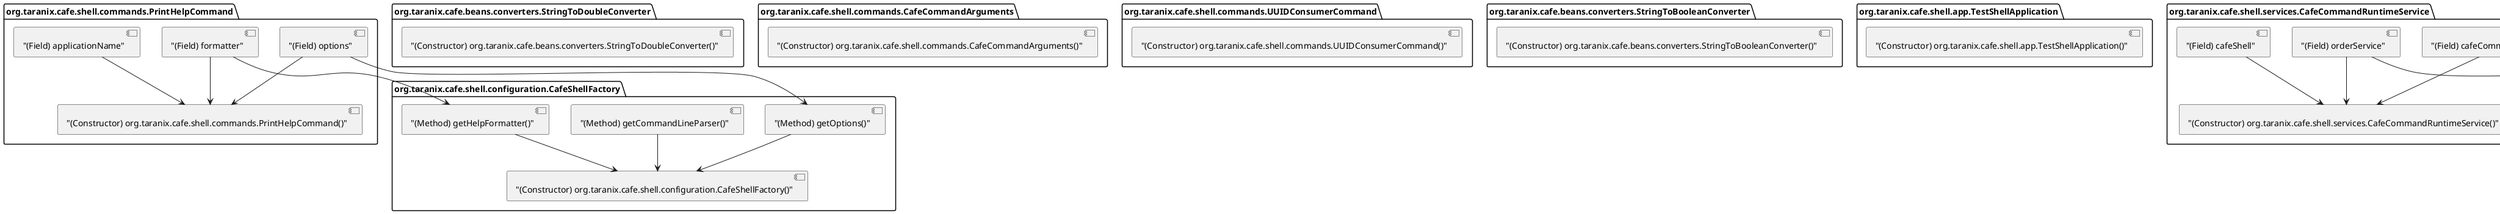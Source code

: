 @startuml
package org.taranix.cafe.shell.commands.PrintHelpCommand {
["(Constructor) org.taranix.cafe.shell.commands.PrintHelpCommand()"] as org.taranix.cafe.shell.commands.PrintHelpCommand.org.taranix.cafe.shell.commands.PrintHelpCommand.Constructor
["(Field) formatter"] as org.taranix.cafe.shell.commands.PrintHelpCommand.formatter.Field
["(Field) applicationName"] as org.taranix.cafe.shell.commands.PrintHelpCommand.applicationName.Field
["(Field) options"] as org.taranix.cafe.shell.commands.PrintHelpCommand.options.Field
}

package org.taranix.cafe.beans.converters.StringToDoubleConverter {
["(Constructor) org.taranix.cafe.beans.converters.StringToDoubleConverter()"] as org.taranix.cafe.beans.converters.StringToDoubleConverter.org.taranix.cafe.beans.converters.StringToDoubleConverter.Constructor
}

package org.taranix.cafe.shell.commands.CafeCommandArguments {
["(Constructor) org.taranix.cafe.shell.commands.CafeCommandArguments()"] as org.taranix.cafe.shell.commands.CafeCommandArguments.org.taranix.cafe.shell.commands.CafeCommandArguments.Constructor
}

package org.taranix.cafe.shell.commands.UUIDConsumerCommand {
["(Constructor) org.taranix.cafe.shell.commands.UUIDConsumerCommand()"] as org.taranix.cafe.shell.commands.UUIDConsumerCommand.org.taranix.cafe.shell.commands.UUIDConsumerCommand.Constructor
}

package org.taranix.cafe.beans.converters.StringToBooleanConverter {
["(Constructor) org.taranix.cafe.beans.converters.StringToBooleanConverter()"] as org.taranix.cafe.beans.converters.StringToBooleanConverter.org.taranix.cafe.beans.converters.StringToBooleanConverter.Constructor
}

package org.taranix.cafe.shell.configuration.CafeShellFactory {
["(Constructor) org.taranix.cafe.shell.configuration.CafeShellFactory()"] as org.taranix.cafe.shell.configuration.CafeShellFactory.org.taranix.cafe.shell.configuration.CafeShellFactory.Constructor
["(Method) getOptions()"] as org.taranix.cafe.shell.configuration.CafeShellFactory.getOptions.Method
["(Method) getHelpFormatter()"] as org.taranix.cafe.shell.configuration.CafeShellFactory.getHelpFormatter.Method
["(Method) getCommandLineParser()"] as org.taranix.cafe.shell.configuration.CafeShellFactory.getCommandLineParser.Method
}

package org.taranix.cafe.shell.app.TestShellApplication {
["(Constructor) org.taranix.cafe.shell.app.TestShellApplication()"] as org.taranix.cafe.shell.app.TestShellApplication.org.taranix.cafe.shell.app.TestShellApplication.Constructor
}

package org.taranix.cafe.shell.services.CafeCommandRuntimeService {
["(Constructor) org.taranix.cafe.shell.services.CafeCommandRuntimeService()"] as org.taranix.cafe.shell.services.CafeCommandRuntimeService.org.taranix.cafe.shell.services.CafeCommandRuntimeService.Constructor
["(Field) cafeShell"] as org.taranix.cafe.shell.services.CafeCommandRuntimeService.cafeShell.Field
["(Field) cafeCommandBindingService"] as org.taranix.cafe.shell.services.CafeCommandRuntimeService.cafeCommandBindingService.Field
["(Field) orderService"] as org.taranix.cafe.shell.services.CafeCommandRuntimeService.orderService.Field
}

package org.taranix.cafe.shell.commands.RandomUUIDCommand {
["(Constructor) org.taranix.cafe.shell.commands.RandomUUIDCommand()"] as org.taranix.cafe.shell.commands.RandomUUIDCommand.org.taranix.cafe.shell.commands.RandomUUIDCommand.Constructor
}

package org.taranix.cafe.shell.services.CafeCommandBindingService {
["(Constructor) org.taranix.cafe.shell.services.CafeCommandBindingService()"] as org.taranix.cafe.shell.services.CafeCommandBindingService.org.taranix.cafe.shell.services.CafeCommandBindingService.Constructor
["(Field) cafeShell"] as org.taranix.cafe.shell.services.CafeCommandBindingService.cafeShell.Field
}

package org.taranix.cafe.shell.services.CafeCommandRuntimeOrderService {
["(Constructor) org.taranix.cafe.shell.services.CafeCommandRuntimeOrderService()"] as org.taranix.cafe.shell.services.CafeCommandRuntimeOrderService.org.taranix.cafe.shell.services.CafeCommandRuntimeOrderService.Constructor
}

package org.taranix.cafe.beans.converters.StringToIntegerConverter {
["(Constructor) org.taranix.cafe.beans.converters.StringToIntegerConverter()"] as org.taranix.cafe.beans.converters.StringToIntegerConverter.org.taranix.cafe.beans.converters.StringToIntegerConverter.Constructor
}

package org.taranix.cafe.beans.converters.StringToLongConverter {
["(Constructor) org.taranix.cafe.beans.converters.StringToLongConverter()"] as org.taranix.cafe.beans.converters.StringToLongConverter.org.taranix.cafe.beans.converters.StringToLongConverter.Constructor
}


org.taranix.cafe.shell.services.CafeCommandBindingService.cafeShell.Field-->org.taranix.cafe.shell.services.CafeCommandBindingService.org.taranix.cafe.shell.services.CafeCommandBindingService.Constructor
org.taranix.cafe.shell.commands.PrintHelpCommand.formatter.Field-->org.taranix.cafe.shell.commands.PrintHelpCommand.org.taranix.cafe.shell.commands.PrintHelpCommand.Constructor
org.taranix.cafe.shell.commands.PrintHelpCommand.formatter.Field-->org.taranix.cafe.shell.configuration.CafeShellFactory.getHelpFormatter.Method
org.taranix.cafe.shell.configuration.CafeShellFactory.getOptions.Method-->org.taranix.cafe.shell.configuration.CafeShellFactory.org.taranix.cafe.shell.configuration.CafeShellFactory.Constructor
org.taranix.cafe.shell.services.CafeCommandRuntimeService.cafeShell.Field-->org.taranix.cafe.shell.services.CafeCommandRuntimeService.org.taranix.cafe.shell.services.CafeCommandRuntimeService.Constructor
org.taranix.cafe.shell.commands.PrintHelpCommand.applicationName.Field-->org.taranix.cafe.shell.commands.PrintHelpCommand.org.taranix.cafe.shell.commands.PrintHelpCommand.Constructor
org.taranix.cafe.shell.configuration.CafeShellFactory.getHelpFormatter.Method-->org.taranix.cafe.shell.configuration.CafeShellFactory.org.taranix.cafe.shell.configuration.CafeShellFactory.Constructor
org.taranix.cafe.shell.commands.PrintHelpCommand.options.Field-->org.taranix.cafe.shell.commands.PrintHelpCommand.org.taranix.cafe.shell.commands.PrintHelpCommand.Constructor
org.taranix.cafe.shell.commands.PrintHelpCommand.options.Field-->org.taranix.cafe.shell.configuration.CafeShellFactory.getOptions.Method
org.taranix.cafe.shell.services.CafeCommandRuntimeService.cafeCommandBindingService.Field-->org.taranix.cafe.shell.services.CafeCommandBindingService.org.taranix.cafe.shell.services.CafeCommandBindingService.Constructor
org.taranix.cafe.shell.services.CafeCommandRuntimeService.cafeCommandBindingService.Field-->org.taranix.cafe.shell.services.CafeCommandRuntimeService.org.taranix.cafe.shell.services.CafeCommandRuntimeService.Constructor
org.taranix.cafe.shell.configuration.CafeShellFactory.getCommandLineParser.Method-->org.taranix.cafe.shell.configuration.CafeShellFactory.org.taranix.cafe.shell.configuration.CafeShellFactory.Constructor
org.taranix.cafe.shell.services.CafeCommandRuntimeService.orderService.Field-->org.taranix.cafe.shell.services.CafeCommandRuntimeService.org.taranix.cafe.shell.services.CafeCommandRuntimeService.Constructor
org.taranix.cafe.shell.services.CafeCommandRuntimeService.orderService.Field-->org.taranix.cafe.shell.services.CafeCommandRuntimeOrderService.org.taranix.cafe.shell.services.CafeCommandRuntimeOrderService.Constructor

@enduml

